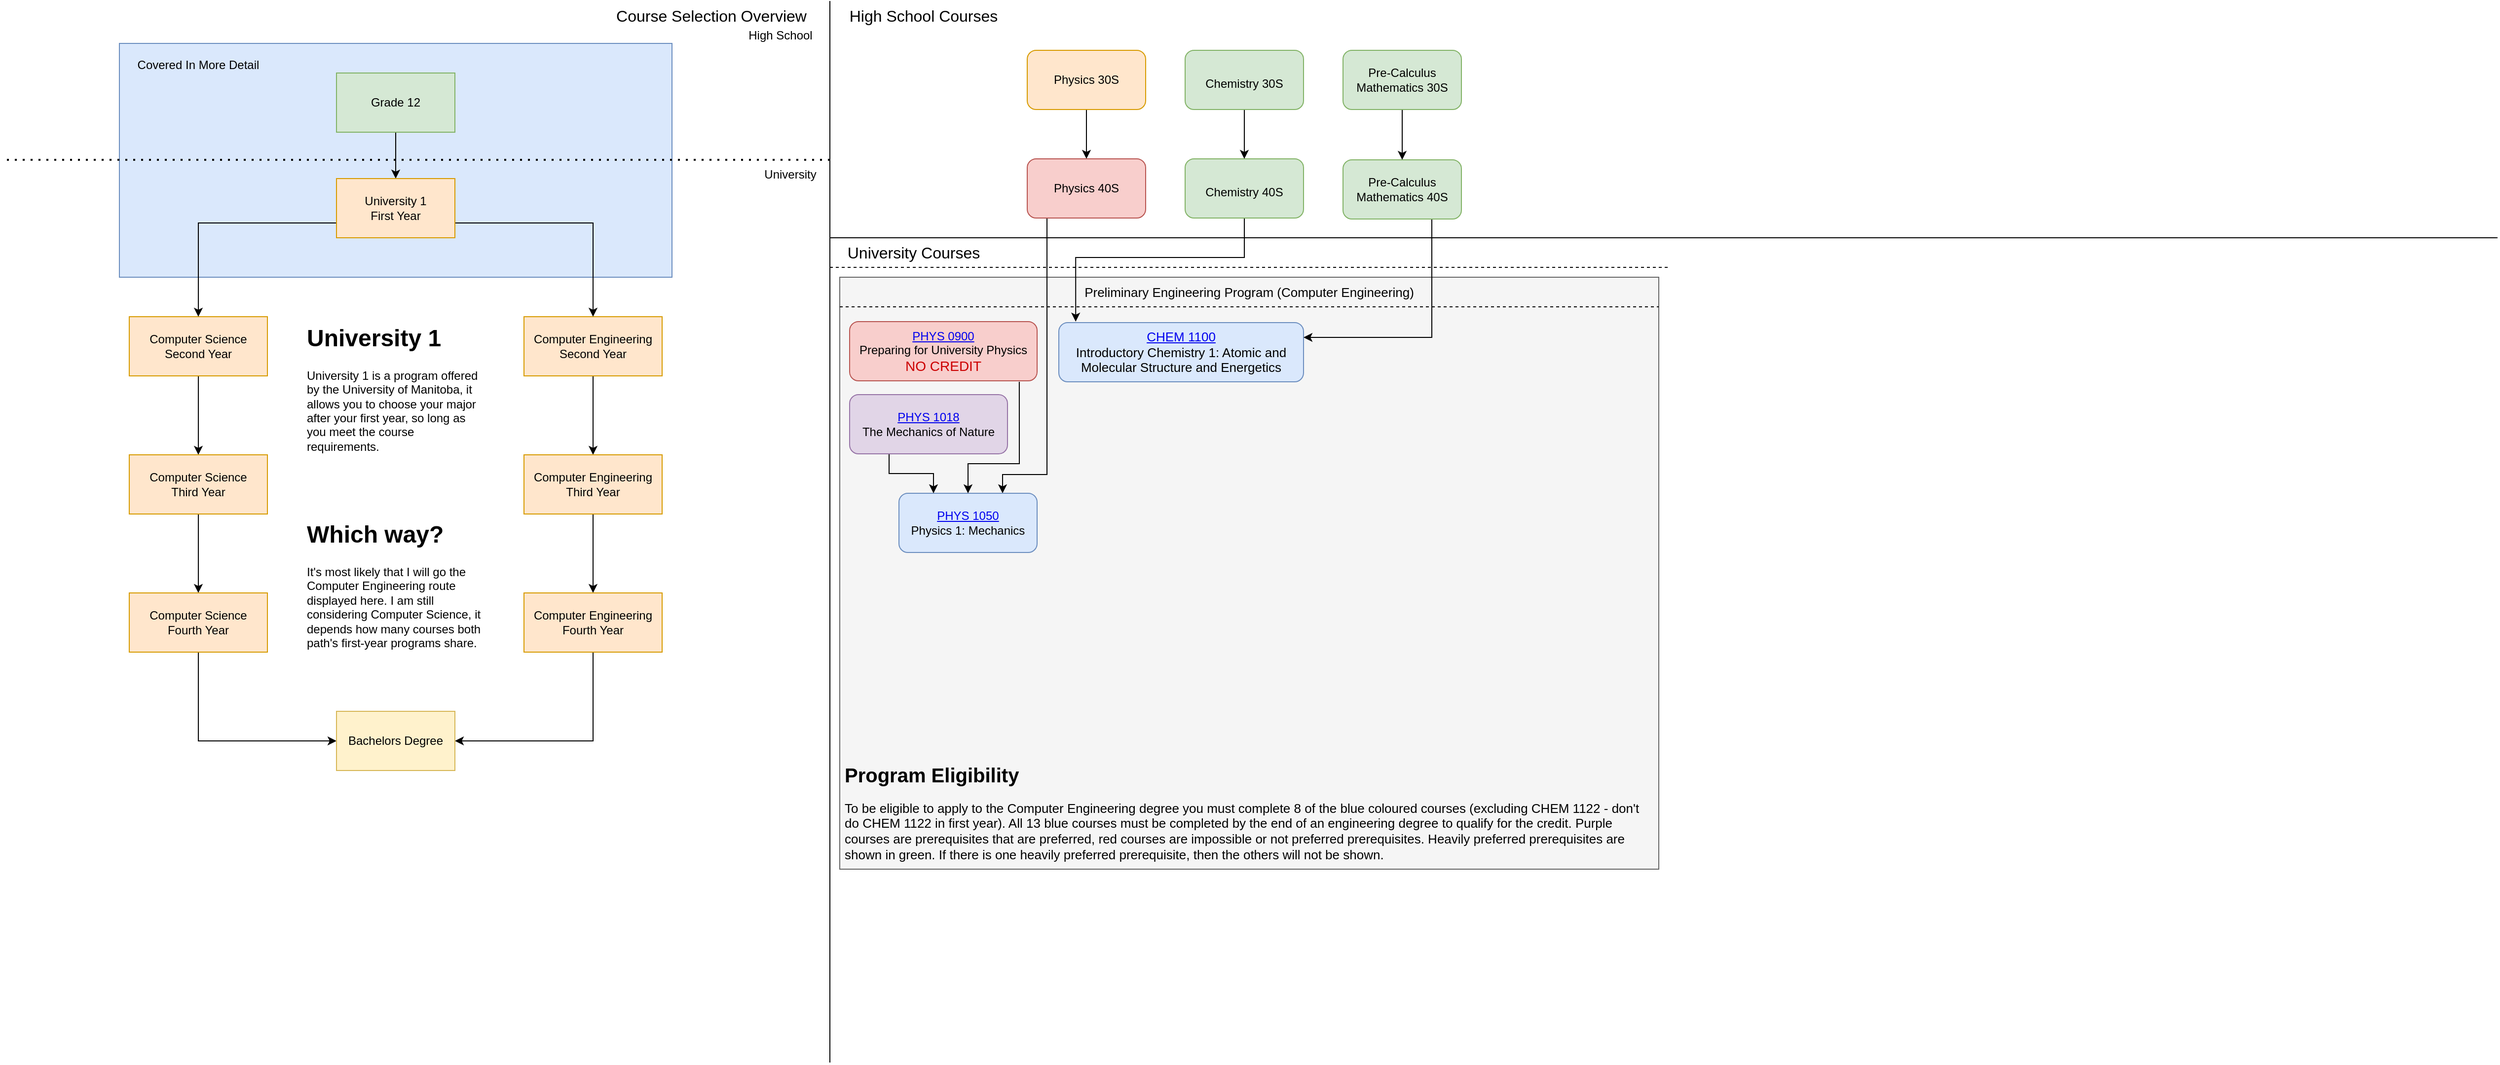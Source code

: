 <mxfile version="20.8.16" type="github">
  <diagram name="Page-1" id="hSadaufKAb4HdudWEFLX">
    <mxGraphModel dx="2304" dy="754" grid="1" gridSize="10" guides="1" tooltips="1" connect="1" arrows="1" fold="1" page="1" pageScale="1" pageWidth="850" pageHeight="1100" background="none" math="0" shadow="0">
      <root>
        <mxCell id="0" />
        <mxCell id="1" parent="0" />
        <mxCell id="dOjsNn2Fl8QuH95HzSxg-92" value="" style="rounded=0;whiteSpace=wrap;html=1;fontSize=12;fillColor=#f5f5f5;strokeColor=#666666;fontColor=#333333;movable=0;resizable=0;rotatable=0;deletable=0;editable=0;connectable=0;" vertex="1" parent="1">
          <mxGeometry x="10" y="280" width="830" height="600" as="geometry" />
        </mxCell>
        <mxCell id="dOjsNn2Fl8QuH95HzSxg-74" value="" style="group;fillColor=#fff2cc;strokeColor=#d6b656;" vertex="1" connectable="0" parent="1">
          <mxGeometry x="-720" y="43" width="560" height="237" as="geometry" />
        </mxCell>
        <mxCell id="dOjsNn2Fl8QuH95HzSxg-72" value="" style="rounded=0;whiteSpace=wrap;html=1;fontSize=12;fillColor=#dae8fc;strokeColor=#6c8ebf;align=left;movable=1;resizable=1;rotatable=1;deletable=1;editable=1;connectable=1;" vertex="1" parent="dOjsNn2Fl8QuH95HzSxg-74">
          <mxGeometry width="560" height="237" as="geometry" />
        </mxCell>
        <mxCell id="dOjsNn2Fl8QuH95HzSxg-73" value="Covered In More Detail" style="text;html=1;strokeColor=none;fillColor=none;align=center;verticalAlign=middle;whiteSpace=wrap;rounded=0;fontSize=12;movable=1;resizable=1;rotatable=1;deletable=1;editable=1;connectable=1;" vertex="1" parent="dOjsNn2Fl8QuH95HzSxg-74">
          <mxGeometry x="10" y="7" width="140" height="30" as="geometry" />
        </mxCell>
        <mxCell id="dOjsNn2Fl8QuH95HzSxg-60" style="edgeStyle=orthogonalEdgeStyle;rounded=0;orthogonalLoop=1;jettySize=auto;html=1;exitX=0.5;exitY=1;exitDx=0;exitDy=0;entryX=0.5;entryY=0;entryDx=0;entryDy=0;fontSize=12;" edge="1" parent="1" source="kgQVGphqANJYqqKDK3Mq-1" target="dOjsNn2Fl8QuH95HzSxg-1">
          <mxGeometry relative="1" as="geometry" />
        </mxCell>
        <mxCell id="kgQVGphqANJYqqKDK3Mq-1" value="Physics 30S" style="rounded=1;whiteSpace=wrap;html=1;fillColor=#ffe6cc;strokeColor=#d79b00;" parent="1" vertex="1">
          <mxGeometry x="200" y="50" width="120" height="60" as="geometry" />
        </mxCell>
        <mxCell id="dOjsNn2Fl8QuH95HzSxg-94" style="edgeStyle=orthogonalEdgeStyle;rounded=0;orthogonalLoop=1;jettySize=auto;html=1;exitX=0.5;exitY=1;exitDx=0;exitDy=0;fontSize=12;entryX=0.75;entryY=0;entryDx=0;entryDy=0;" edge="1" parent="1" source="dOjsNn2Fl8QuH95HzSxg-1" target="dOjsNn2Fl8QuH95HzSxg-93">
          <mxGeometry relative="1" as="geometry">
            <mxPoint x="180" y="480" as="targetPoint" />
            <Array as="points">
              <mxPoint x="220" y="220" />
              <mxPoint x="220" y="480" />
              <mxPoint x="175" y="480" />
            </Array>
          </mxGeometry>
        </mxCell>
        <mxCell id="dOjsNn2Fl8QuH95HzSxg-1" value="Physics 40S" style="rounded=1;whiteSpace=wrap;html=1;fillColor=#f8cecc;strokeColor=#b85450;" vertex="1" parent="1">
          <mxGeometry x="200" y="160" width="120" height="60" as="geometry" />
        </mxCell>
        <mxCell id="dOjsNn2Fl8QuH95HzSxg-5" value="&lt;font style=&quot;font-size: 16px;&quot;&gt;High School Courses&lt;/font&gt;" style="text;html=1;strokeColor=none;fillColor=none;align=center;verticalAlign=middle;whiteSpace=wrap;rounded=0;movable=0;resizable=0;rotatable=0;deletable=0;editable=0;connectable=0;" vertex="1" parent="1">
          <mxGeometry width="190" height="30" as="geometry" />
        </mxCell>
        <mxCell id="dOjsNn2Fl8QuH95HzSxg-6" value="&lt;font style=&quot;font-size: 16px;&quot;&gt;University Courses&lt;/font&gt;" style="text;html=1;strokeColor=none;fillColor=none;align=center;verticalAlign=middle;whiteSpace=wrap;rounded=0;movable=0;resizable=0;rotatable=0;deletable=0;editable=0;connectable=0;" vertex="1" parent="1">
          <mxGeometry y="240" width="170" height="30" as="geometry" />
        </mxCell>
        <mxCell id="dOjsNn2Fl8QuH95HzSxg-7" value="" style="endArrow=none;html=1;rounded=0;movable=0;resizable=0;rotatable=0;deletable=0;editable=0;connectable=0;" edge="1" parent="1">
          <mxGeometry width="50" height="50" relative="1" as="geometry">
            <mxPoint y="240" as="sourcePoint" />
            <mxPoint x="1690" y="240" as="targetPoint" />
          </mxGeometry>
        </mxCell>
        <mxCell id="dOjsNn2Fl8QuH95HzSxg-12" value="" style="endArrow=none;html=1;rounded=0;movable=0;resizable=0;rotatable=0;deletable=0;editable=0;connectable=0;" edge="1" parent="1">
          <mxGeometry width="50" height="50" relative="1" as="geometry">
            <mxPoint y="1076" as="sourcePoint" />
            <mxPoint as="targetPoint" />
          </mxGeometry>
        </mxCell>
        <mxCell id="dOjsNn2Fl8QuH95HzSxg-13" value="&lt;div style=&quot;font-size: 16px;&quot;&gt;&lt;font style=&quot;font-size: 16px;&quot;&gt;Course Selection Overview&lt;/font&gt;&lt;/div&gt;" style="text;html=1;strokeColor=none;fillColor=none;align=center;verticalAlign=middle;whiteSpace=wrap;rounded=0;movable=0;resizable=0;rotatable=0;deletable=0;editable=0;connectable=0;" vertex="1" parent="1">
          <mxGeometry x="-240" width="240" height="30" as="geometry" />
        </mxCell>
        <mxCell id="dOjsNn2Fl8QuH95HzSxg-48" style="edgeStyle=orthogonalEdgeStyle;rounded=0;orthogonalLoop=1;jettySize=auto;html=1;exitX=0.5;exitY=1;exitDx=0;exitDy=0;fontSize=12;entryX=0.5;entryY=0;entryDx=0;entryDy=0;" edge="1" parent="1" source="dOjsNn2Fl8QuH95HzSxg-18" target="dOjsNn2Fl8QuH95HzSxg-71">
          <mxGeometry relative="1" as="geometry">
            <mxPoint x="-380" y="153" as="targetPoint" />
          </mxGeometry>
        </mxCell>
        <mxCell id="dOjsNn2Fl8QuH95HzSxg-18" value="&lt;div&gt;Grade 12&lt;/div&gt;" style="rounded=0;whiteSpace=wrap;html=1;fillColor=#d5e8d4;strokeColor=#82b366;" vertex="1" parent="1">
          <mxGeometry x="-500" y="73" width="120" height="60" as="geometry" />
        </mxCell>
        <mxCell id="dOjsNn2Fl8QuH95HzSxg-53" value="" style="edgeStyle=orthogonalEdgeStyle;rounded=0;orthogonalLoop=1;jettySize=auto;html=1;fontSize=12;" edge="1" parent="1" source="dOjsNn2Fl8QuH95HzSxg-20" target="dOjsNn2Fl8QuH95HzSxg-52">
          <mxGeometry relative="1" as="geometry" />
        </mxCell>
        <mxCell id="dOjsNn2Fl8QuH95HzSxg-20" value="&lt;div&gt;Computer Science&lt;/div&gt;&lt;div&gt;Second Year&lt;br&gt;&lt;/div&gt;" style="rounded=0;whiteSpace=wrap;html=1;fillColor=#ffe6cc;strokeColor=#d79b00;" vertex="1" parent="1">
          <mxGeometry x="-710" y="320" width="140" height="60" as="geometry" />
        </mxCell>
        <mxCell id="dOjsNn2Fl8QuH95HzSxg-57" value="" style="edgeStyle=orthogonalEdgeStyle;rounded=0;orthogonalLoop=1;jettySize=auto;html=1;fontSize=12;" edge="1" parent="1" source="dOjsNn2Fl8QuH95HzSxg-22" target="dOjsNn2Fl8QuH95HzSxg-56">
          <mxGeometry relative="1" as="geometry" />
        </mxCell>
        <mxCell id="dOjsNn2Fl8QuH95HzSxg-22" value="&lt;div&gt;Computer Engineering&lt;/div&gt;&lt;div&gt;Second Year&lt;br&gt;&lt;/div&gt;" style="rounded=0;whiteSpace=wrap;html=1;fillColor=#ffe6cc;strokeColor=#d79b00;" vertex="1" parent="1">
          <mxGeometry x="-310" y="320" width="140" height="60" as="geometry" />
        </mxCell>
        <mxCell id="dOjsNn2Fl8QuH95HzSxg-33" value="" style="endArrow=none;dashed=1;html=1;dashPattern=1 3;strokeWidth=2;rounded=0;movable=0;resizable=0;rotatable=0;deletable=0;editable=0;connectable=0;" edge="1" parent="1">
          <mxGeometry width="50" height="50" relative="1" as="geometry">
            <mxPoint y="161" as="sourcePoint" />
            <mxPoint x="-840" y="161" as="targetPoint" />
          </mxGeometry>
        </mxCell>
        <mxCell id="dOjsNn2Fl8QuH95HzSxg-39" value="University" style="text;html=1;strokeColor=none;fillColor=none;align=center;verticalAlign=middle;whiteSpace=wrap;rounded=0;movable=0;resizable=0;rotatable=0;deletable=0;editable=0;connectable=0;" vertex="1" parent="1">
          <mxGeometry x="-80" y="161" width="80" height="30" as="geometry" />
        </mxCell>
        <mxCell id="dOjsNn2Fl8QuH95HzSxg-41" value="High School" style="text;html=1;strokeColor=none;fillColor=none;align=center;verticalAlign=middle;whiteSpace=wrap;rounded=0;fontSize=12;movable=0;resizable=0;rotatable=0;deletable=0;editable=0;connectable=0;" vertex="1" parent="1">
          <mxGeometry x="-100" y="20" width="100" height="30" as="geometry" />
        </mxCell>
        <mxCell id="dOjsNn2Fl8QuH95HzSxg-49" style="edgeStyle=orthogonalEdgeStyle;rounded=0;orthogonalLoop=1;jettySize=auto;html=1;fontSize=12;exitX=0;exitY=0.75;exitDx=0;exitDy=0;" edge="1" parent="1" source="dOjsNn2Fl8QuH95HzSxg-71" target="dOjsNn2Fl8QuH95HzSxg-20">
          <mxGeometry relative="1" as="geometry">
            <mxPoint x="-530" y="244" as="sourcePoint" />
          </mxGeometry>
        </mxCell>
        <mxCell id="dOjsNn2Fl8QuH95HzSxg-50" style="edgeStyle=orthogonalEdgeStyle;rounded=0;orthogonalLoop=1;jettySize=auto;html=1;entryX=0.5;entryY=0;entryDx=0;entryDy=0;fontSize=12;exitX=1;exitY=0.75;exitDx=0;exitDy=0;" edge="1" parent="1" source="dOjsNn2Fl8QuH95HzSxg-71" target="dOjsNn2Fl8QuH95HzSxg-22">
          <mxGeometry relative="1" as="geometry">
            <mxPoint x="-350" y="244" as="sourcePoint" />
          </mxGeometry>
        </mxCell>
        <mxCell id="dOjsNn2Fl8QuH95HzSxg-55" value="" style="edgeStyle=orthogonalEdgeStyle;rounded=0;orthogonalLoop=1;jettySize=auto;html=1;fontSize=12;" edge="1" parent="1" source="dOjsNn2Fl8QuH95HzSxg-52" target="dOjsNn2Fl8QuH95HzSxg-54">
          <mxGeometry relative="1" as="geometry" />
        </mxCell>
        <mxCell id="dOjsNn2Fl8QuH95HzSxg-52" value="&lt;div&gt;Computer Science&lt;/div&gt;&lt;div&gt;Third Year&lt;/div&gt;" style="whiteSpace=wrap;html=1;fillColor=#ffe6cc;strokeColor=#d79b00;rounded=0;" vertex="1" parent="1">
          <mxGeometry x="-710" y="460" width="140" height="60" as="geometry" />
        </mxCell>
        <mxCell id="dOjsNn2Fl8QuH95HzSxg-69" style="edgeStyle=orthogonalEdgeStyle;rounded=0;orthogonalLoop=1;jettySize=auto;html=1;exitX=0.5;exitY=1;exitDx=0;exitDy=0;entryX=0;entryY=0.5;entryDx=0;entryDy=0;fontSize=12;" edge="1" parent="1" source="dOjsNn2Fl8QuH95HzSxg-54" target="dOjsNn2Fl8QuH95HzSxg-67">
          <mxGeometry relative="1" as="geometry" />
        </mxCell>
        <mxCell id="dOjsNn2Fl8QuH95HzSxg-54" value="&lt;div&gt;Computer Science&lt;/div&gt;&lt;div&gt;Fourth Year&lt;br&gt;&lt;/div&gt;" style="whiteSpace=wrap;html=1;fillColor=#ffe6cc;strokeColor=#d79b00;rounded=0;" vertex="1" parent="1">
          <mxGeometry x="-710" y="600" width="140" height="60" as="geometry" />
        </mxCell>
        <mxCell id="dOjsNn2Fl8QuH95HzSxg-59" value="" style="edgeStyle=orthogonalEdgeStyle;rounded=0;orthogonalLoop=1;jettySize=auto;html=1;fontSize=12;entryX=0.5;entryY=0;entryDx=0;entryDy=0;" edge="1" parent="1" source="dOjsNn2Fl8QuH95HzSxg-56" target="dOjsNn2Fl8QuH95HzSxg-65">
          <mxGeometry relative="1" as="geometry">
            <mxPoint x="-240" y="595" as="targetPoint" />
          </mxGeometry>
        </mxCell>
        <mxCell id="dOjsNn2Fl8QuH95HzSxg-56" value="Computer Engineering&lt;br&gt;&lt;div&gt;Third Year&lt;/div&gt;" style="whiteSpace=wrap;html=1;fillColor=#ffe6cc;strokeColor=#d79b00;rounded=0;fontStyle=0" vertex="1" parent="1">
          <mxGeometry x="-310" y="460" width="140" height="60" as="geometry" />
        </mxCell>
        <mxCell id="dOjsNn2Fl8QuH95HzSxg-62" value="&lt;h1&gt;University 1&lt;br&gt;&lt;/h1&gt;&lt;p&gt;University 1 is a program offered by the University of Manitoba, it allows you to choose your major after your first year, so long as you meet the course requirements.&lt;br&gt;&lt;/p&gt;" style="text;html=1;strokeColor=none;fillColor=none;spacing=5;spacingTop=-20;whiteSpace=wrap;overflow=hidden;rounded=0;fontSize=12;align=left;horizontal=1;verticalAlign=middle;" vertex="1" parent="1">
          <mxGeometry x="-535" y="326" width="190" height="150" as="geometry" />
        </mxCell>
        <mxCell id="dOjsNn2Fl8QuH95HzSxg-63" value="&lt;h1&gt;Which way?&lt;br&gt;&lt;/h1&gt;&lt;p&gt;It&#39;s most likely that I will go the Computer Engineering route displayed here. I am still considering Computer Science, it depends how many courses both path&#39;s first-year programs share.&lt;br&gt;&lt;/p&gt;" style="text;html=1;strokeColor=none;fillColor=none;spacing=5;spacingTop=-20;whiteSpace=wrap;overflow=hidden;rounded=0;fontSize=12;" vertex="1" parent="1">
          <mxGeometry x="-535" y="521" width="190" height="160" as="geometry" />
        </mxCell>
        <mxCell id="dOjsNn2Fl8QuH95HzSxg-70" style="edgeStyle=orthogonalEdgeStyle;rounded=0;orthogonalLoop=1;jettySize=auto;html=1;exitX=0.5;exitY=1;exitDx=0;exitDy=0;entryX=1;entryY=0.5;entryDx=0;entryDy=0;fontSize=12;" edge="1" parent="1" source="dOjsNn2Fl8QuH95HzSxg-65" target="dOjsNn2Fl8QuH95HzSxg-67">
          <mxGeometry relative="1" as="geometry" />
        </mxCell>
        <mxCell id="dOjsNn2Fl8QuH95HzSxg-65" value="Computer Engineering&lt;br&gt;&lt;div&gt;Fourth Year&lt;/div&gt;" style="whiteSpace=wrap;html=1;fillColor=#ffe6cc;strokeColor=#d79b00;rounded=0;fontStyle=0" vertex="1" parent="1">
          <mxGeometry x="-310" y="600" width="140" height="60" as="geometry" />
        </mxCell>
        <mxCell id="dOjsNn2Fl8QuH95HzSxg-67" value="Bachelors Degree" style="whiteSpace=wrap;html=1;fillColor=#fff2cc;strokeColor=#d6b656;rounded=0;fontStyle=0;" vertex="1" parent="1">
          <mxGeometry x="-500" y="720" width="120" height="60" as="geometry" />
        </mxCell>
        <mxCell id="dOjsNn2Fl8QuH95HzSxg-71" value="&lt;div&gt;University 1&lt;/div&gt;&lt;div&gt;First Year&lt;br&gt;&lt;/div&gt;" style="rounded=0;whiteSpace=wrap;html=1;fontSize=12;fillColor=#ffe6cc;strokeColor=#d79b00;" vertex="1" parent="1">
          <mxGeometry x="-500" y="180" width="120" height="60" as="geometry" />
        </mxCell>
        <mxCell id="dOjsNn2Fl8QuH95HzSxg-78" value="" style="endArrow=none;dashed=1;html=1;rounded=0;fontSize=16;" edge="1" parent="1">
          <mxGeometry width="50" height="50" relative="1" as="geometry">
            <mxPoint y="270" as="sourcePoint" />
            <mxPoint x="850" y="270" as="targetPoint" />
          </mxGeometry>
        </mxCell>
        <mxCell id="dOjsNn2Fl8QuH95HzSxg-93" value="&lt;div&gt;&lt;a href=&quot;https://catalog.umanitoba.ca/search/?P=PHYS%201050&quot;&gt;PHYS 1050&lt;/a&gt;&lt;/div&gt;&lt;div&gt;Physics 1: Mechanics&lt;br&gt;&lt;/div&gt;" style="rounded=1;whiteSpace=wrap;html=1;fillColor=#dae8fc;strokeColor=#6c8ebf;fontSize=12;" vertex="1" parent="1">
          <mxGeometry x="70" y="499" width="140" height="60" as="geometry" />
        </mxCell>
        <mxCell id="dOjsNn2Fl8QuH95HzSxg-101" style="edgeStyle=orthogonalEdgeStyle;rounded=0;orthogonalLoop=1;jettySize=auto;html=1;exitX=0.25;exitY=1;exitDx=0;exitDy=0;entryX=0.25;entryY=0;entryDx=0;entryDy=0;fontSize=12;" edge="1" parent="1" source="dOjsNn2Fl8QuH95HzSxg-95" target="dOjsNn2Fl8QuH95HzSxg-93">
          <mxGeometry relative="1" as="geometry" />
        </mxCell>
        <mxCell id="dOjsNn2Fl8QuH95HzSxg-95" value="&lt;div&gt;&lt;a href=&quot;https://catalog.umanitoba.ca/search/?P=PHYS%201018&quot;&gt;PHYS 1018&lt;/a&gt;&lt;/div&gt;&lt;div&gt;The Mechanics of Nature&lt;/div&gt;" style="rounded=1;whiteSpace=wrap;html=1;fillColor=#e1d5e7;strokeColor=#9673a6;fontSize=12;" vertex="1" parent="1">
          <mxGeometry x="20" y="399" width="160" height="60" as="geometry" />
        </mxCell>
        <mxCell id="dOjsNn2Fl8QuH95HzSxg-103" style="edgeStyle=orthogonalEdgeStyle;rounded=0;orthogonalLoop=1;jettySize=auto;html=1;exitX=0.905;exitY=1.017;exitDx=0;exitDy=0;entryX=0.5;entryY=0;entryDx=0;entryDy=0;fontSize=12;exitPerimeter=0;" edge="1" parent="1" source="dOjsNn2Fl8QuH95HzSxg-97" target="dOjsNn2Fl8QuH95HzSxg-93">
          <mxGeometry relative="1" as="geometry">
            <Array as="points">
              <mxPoint x="192" y="469" />
              <mxPoint x="140" y="469" />
            </Array>
          </mxGeometry>
        </mxCell>
        <mxCell id="dOjsNn2Fl8QuH95HzSxg-97" value="&lt;div&gt;&lt;a href=&quot;https://catalog.umanitoba.ca/search/?P=PHYS%200900&quot;&gt;PHYS 0900&lt;/a&gt;&lt;br&gt;&lt;/div&gt;&lt;div&gt;Preparing for University Physics&lt;/div&gt;&lt;div style=&quot;font-size: 14px;&quot;&gt;&lt;font color=&quot;#CC0000&quot;&gt;NO CREDIT&lt;/font&gt;&lt;br&gt;&lt;/div&gt;" style="rounded=1;whiteSpace=wrap;html=1;fillColor=#f8cecc;strokeColor=#b85450;fontSize=12;" vertex="1" parent="1">
          <mxGeometry x="20" y="325" width="190" height="60" as="geometry" />
        </mxCell>
        <mxCell id="dOjsNn2Fl8QuH95HzSxg-106" value="&lt;div&gt;Preliminary Engineering Program (Computer Engineering)&lt;/div&gt;" style="text;html=1;strokeColor=none;fillColor=none;align=center;verticalAlign=middle;whiteSpace=wrap;rounded=0;fontSize=13;fontColor=#000000;" vertex="1" parent="1">
          <mxGeometry x="10" y="280" width="830" height="30" as="geometry" />
        </mxCell>
        <mxCell id="dOjsNn2Fl8QuH95HzSxg-107" value="" style="endArrow=none;dashed=1;html=1;rounded=0;fontSize=13;fontColor=#000000;exitX=0;exitY=1;exitDx=0;exitDy=0;entryX=1;entryY=1;entryDx=0;entryDy=0;" edge="1" parent="1" source="dOjsNn2Fl8QuH95HzSxg-106" target="dOjsNn2Fl8QuH95HzSxg-106">
          <mxGeometry width="50" height="50" relative="1" as="geometry">
            <mxPoint x="580" y="550" as="sourcePoint" />
            <mxPoint x="830" y="320" as="targetPoint" />
          </mxGeometry>
        </mxCell>
        <mxCell id="dOjsNn2Fl8QuH95HzSxg-109" value="&lt;div&gt;&lt;a href=&quot;https://catalog.umanitoba.ca/search/?P=CHEM%201100&quot;&gt;CHEM 1100&lt;/a&gt;&lt;/div&gt;&lt;div&gt;Introductory Chemistry 1: Atomic and Molecular Structure and Energetics&lt;/div&gt;" style="rounded=1;whiteSpace=wrap;html=1;fillColor=#dae8fc;strokeColor=#6c8ebf;fontSize=13;fontColor=#000000;" vertex="1" parent="1">
          <mxGeometry x="232" y="326" width="248" height="60" as="geometry" />
        </mxCell>
        <mxCell id="dOjsNn2Fl8QuH95HzSxg-110" value="&lt;h1 style=&quot;font-size: 20px;&quot;&gt;Program Eligibility&lt;br&gt;&lt;/h1&gt;&lt;p&gt;To be eligible to apply to the Computer Engineering degree you must complete 8 of the blue coloured courses (excluding CHEM 1122 - don&#39;t do CHEM 1122 in first year). All 13 blue courses must be completed by the end of an engineering degree to qualify for the credit. Purple courses are prerequisites that are preferred, red courses are impossible or not preferred prerequisites. Heavily preferred prerequisites are shown in green. If there is one heavily preferred prerequisite, then the others will not be shown.&lt;br&gt;&lt;/p&gt;" style="text;html=1;strokeColor=none;fillColor=none;spacing=5;spacingTop=-20;whiteSpace=wrap;overflow=hidden;rounded=0;fontSize=13;fontColor=#000000;" vertex="1" parent="1">
          <mxGeometry x="10" y="770" width="830" height="110" as="geometry" />
        </mxCell>
        <mxCell id="dOjsNn2Fl8QuH95HzSxg-115" style="edgeStyle=orthogonalEdgeStyle;rounded=0;orthogonalLoop=1;jettySize=auto;html=1;exitX=0.5;exitY=1;exitDx=0;exitDy=0;fontSize=12;fontColor=#000000;entryX=0.069;entryY=-0.017;entryDx=0;entryDy=0;entryPerimeter=0;" edge="1" parent="1" source="dOjsNn2Fl8QuH95HzSxg-111" target="dOjsNn2Fl8QuH95HzSxg-109">
          <mxGeometry relative="1" as="geometry">
            <Array as="points">
              <mxPoint x="420" y="260" />
              <mxPoint x="249" y="260" />
            </Array>
          </mxGeometry>
        </mxCell>
        <mxCell id="dOjsNn2Fl8QuH95HzSxg-111" value="&lt;font style=&quot;font-size: 12px;&quot;&gt;Chemistry 40S&lt;br&gt;&lt;/font&gt;" style="rounded=1;whiteSpace=wrap;html=1;fillColor=#d5e8d4;strokeColor=#82b366;fontSize=20;" vertex="1" parent="1">
          <mxGeometry x="360" y="160" width="120" height="60" as="geometry" />
        </mxCell>
        <mxCell id="dOjsNn2Fl8QuH95HzSxg-113" style="edgeStyle=orthogonalEdgeStyle;rounded=0;orthogonalLoop=1;jettySize=auto;html=1;exitX=0.5;exitY=1;exitDx=0;exitDy=0;fontSize=12;fontColor=#000000;" edge="1" parent="1" source="dOjsNn2Fl8QuH95HzSxg-112" target="dOjsNn2Fl8QuH95HzSxg-111">
          <mxGeometry relative="1" as="geometry" />
        </mxCell>
        <mxCell id="dOjsNn2Fl8QuH95HzSxg-112" value="&lt;font style=&quot;font-size: 12px;&quot;&gt;Chemistry 30S&lt;br&gt;&lt;/font&gt;" style="rounded=1;whiteSpace=wrap;html=1;fillColor=#d5e8d4;strokeColor=#82b366;fontSize=20;" vertex="1" parent="1">
          <mxGeometry x="360" y="50" width="120" height="60" as="geometry" />
        </mxCell>
        <mxCell id="dOjsNn2Fl8QuH95HzSxg-127" style="edgeStyle=orthogonalEdgeStyle;rounded=0;orthogonalLoop=1;jettySize=auto;html=1;exitX=0.75;exitY=1;exitDx=0;exitDy=0;entryX=1;entryY=0.25;entryDx=0;entryDy=0;fontSize=12;fontColor=#000000;" edge="1" parent="1" source="dOjsNn2Fl8QuH95HzSxg-121" target="dOjsNn2Fl8QuH95HzSxg-109">
          <mxGeometry relative="1" as="geometry" />
        </mxCell>
        <mxCell id="dOjsNn2Fl8QuH95HzSxg-121" value="Pre-Calculus Mathematics 40S" style="rounded=1;whiteSpace=wrap;html=1;fillColor=#d5e8d4;strokeColor=#82b366;fontSize=12;" vertex="1" parent="1">
          <mxGeometry x="520" y="161" width="120" height="60" as="geometry" />
        </mxCell>
        <mxCell id="dOjsNn2Fl8QuH95HzSxg-123" style="edgeStyle=orthogonalEdgeStyle;rounded=0;orthogonalLoop=1;jettySize=auto;html=1;exitX=0.5;exitY=1;exitDx=0;exitDy=0;entryX=0.5;entryY=0;entryDx=0;entryDy=0;fontSize=12;fontColor=#000000;" edge="1" parent="1" source="dOjsNn2Fl8QuH95HzSxg-122" target="dOjsNn2Fl8QuH95HzSxg-121">
          <mxGeometry relative="1" as="geometry" />
        </mxCell>
        <mxCell id="dOjsNn2Fl8QuH95HzSxg-122" value="Pre-Calculus Mathematics 30S" style="rounded=1;whiteSpace=wrap;html=1;fillColor=#d5e8d4;strokeColor=#82b366;fontSize=12;" vertex="1" parent="1">
          <mxGeometry x="520" y="50" width="120" height="60" as="geometry" />
        </mxCell>
      </root>
    </mxGraphModel>
  </diagram>
</mxfile>
